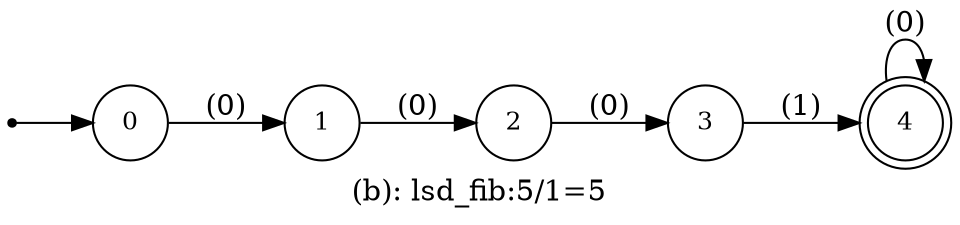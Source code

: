 digraph G {
label = "(b): lsd_fib:5/1=5";
rankdir = LR;
node [shape = circle, label="0", fontsize=12]0;
node [shape = circle, label="1", fontsize=12]1;
node [shape = circle, label="2", fontsize=12]2;
node [shape = circle, label="3", fontsize=12]3;
node [shape = doublecircle, label="4", fontsize=12]4;
node [shape = point ]; qi
qi ->0;
0 -> 1[ label = "(0)"];
1 -> 2[ label = "(0)"];
2 -> 3[ label = "(0)"];
3 -> 4[ label = "(1)"];
4 -> 4[ label = "(0)"];
}
